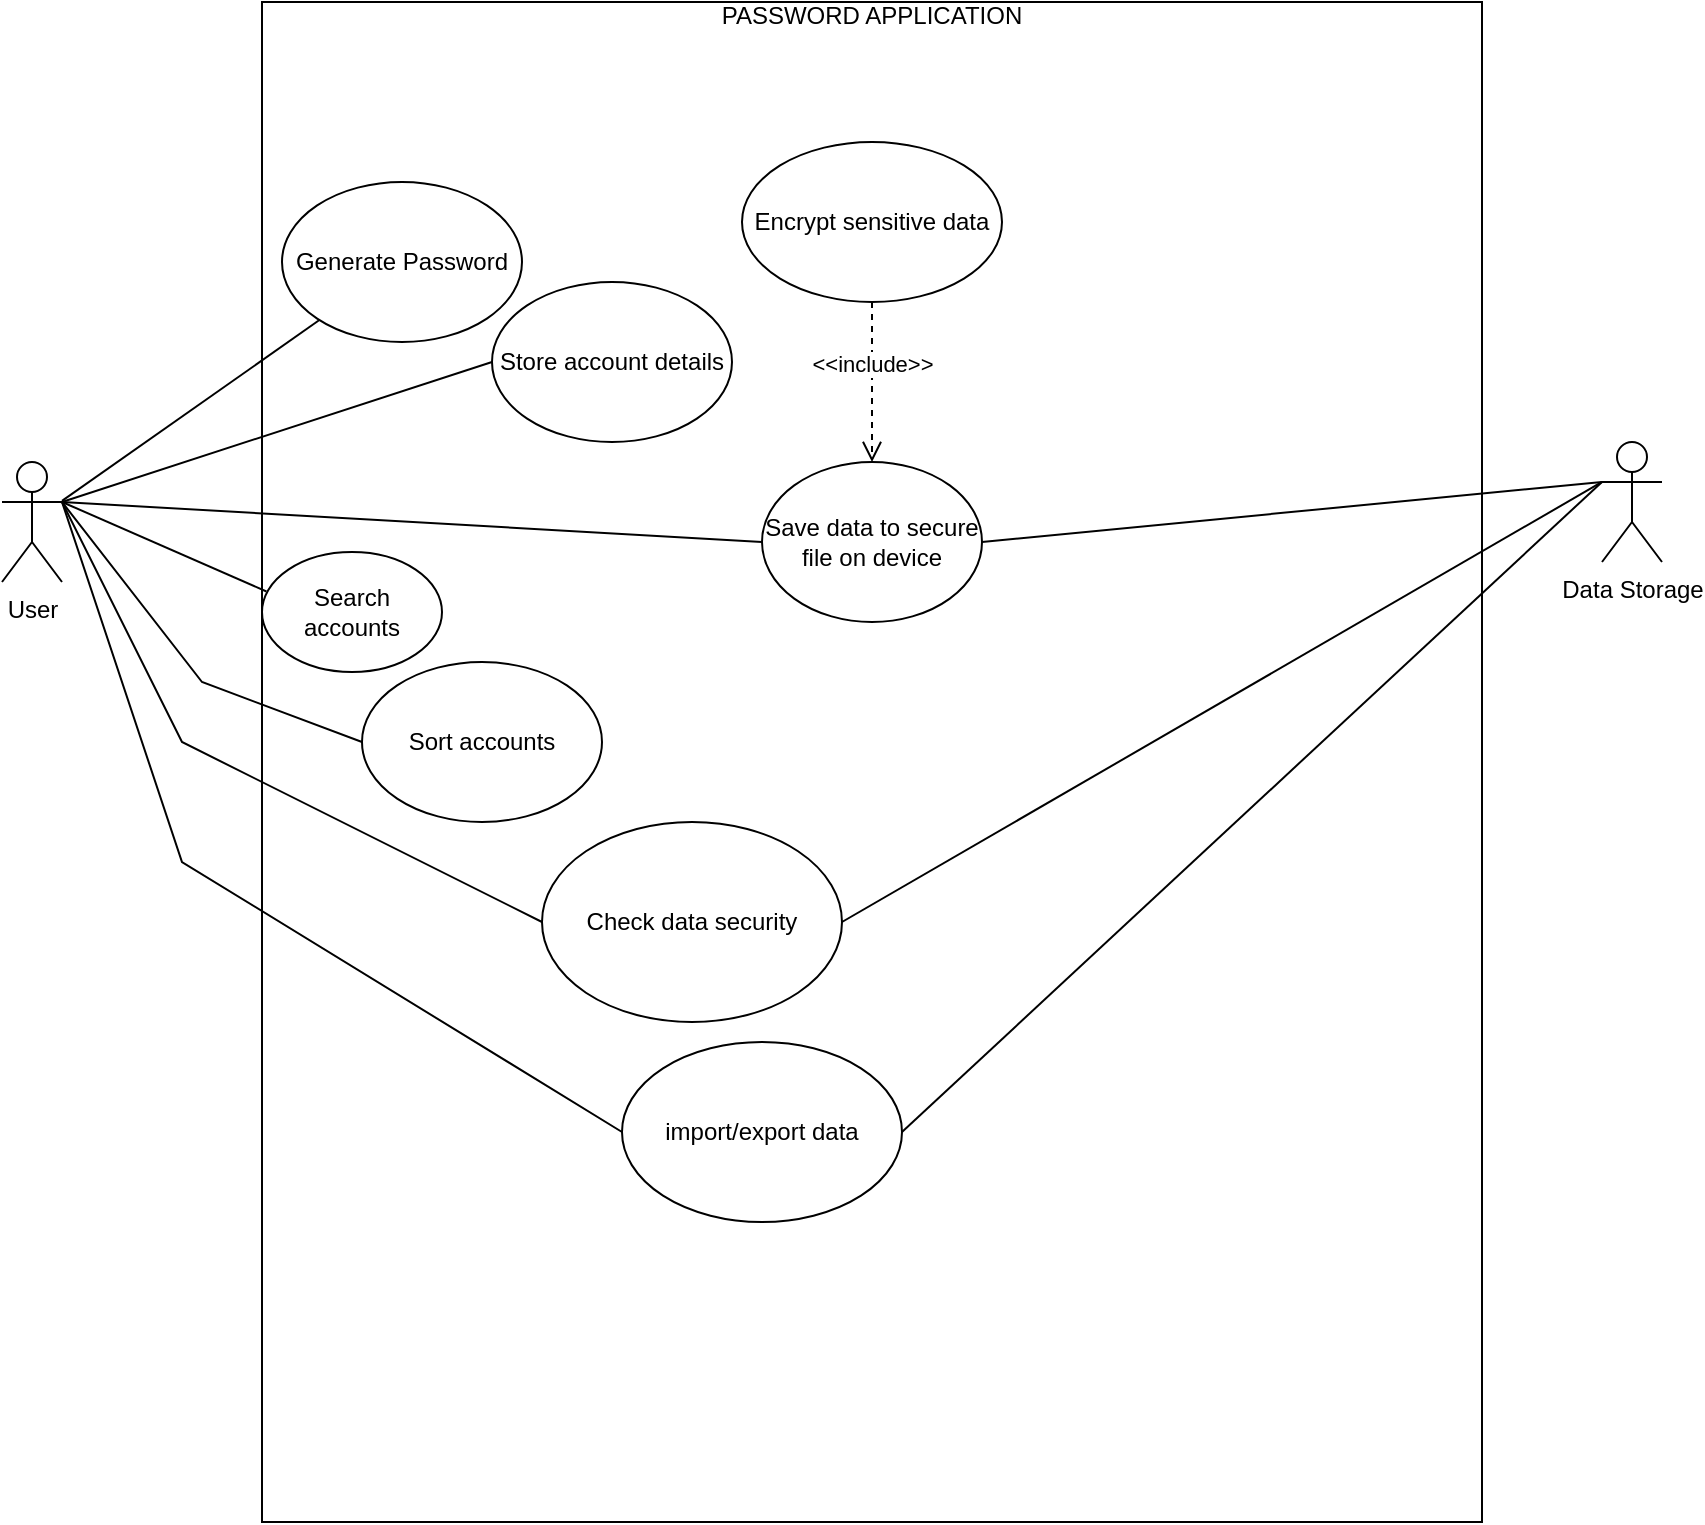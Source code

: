 <mxfile version="15.7.3" type="device"><diagram id="M1eogcFljcxqq93BQg5z" name="Page-1"><mxGraphModel dx="1160" dy="1356" grid="1" gridSize="10" guides="1" tooltips="1" connect="1" arrows="1" fold="1" page="1" pageScale="1" pageWidth="827" pageHeight="1169" math="0" shadow="0"><root><mxCell id="0"/><mxCell id="1" parent="0"/><mxCell id="KlshqmEBYK9rxhmQ41FO-1" value="&lt;div align=&quot;center&quot;&gt;PASSWORD APPLICATION&lt;/div&gt;" style="verticalAlign=top;align=center;overflow=fill;fontSize=12;fontFamily=Helvetica;html=1;" vertex="1" parent="1"><mxGeometry x="380" y="310" width="610" height="760" as="geometry"/></mxCell><mxCell id="KlshqmEBYK9rxhmQ41FO-2" value="User" style="shape=umlActor;verticalLabelPosition=bottom;verticalAlign=top;html=1;outlineConnect=0;" vertex="1" parent="1"><mxGeometry x="250" y="540" width="30" height="60" as="geometry"/></mxCell><mxCell id="KlshqmEBYK9rxhmQ41FO-3" value="Data Storage" style="shape=umlActor;verticalLabelPosition=bottom;verticalAlign=top;html=1;outlineConnect=0;" vertex="1" parent="1"><mxGeometry x="1050" y="530" width="30" height="60" as="geometry"/></mxCell><mxCell id="KlshqmEBYK9rxhmQ41FO-4" value="Generate Password" style="ellipse;whiteSpace=wrap;html=1;align=center;" vertex="1" parent="1"><mxGeometry x="390" y="400" width="120" height="80" as="geometry"/></mxCell><mxCell id="KlshqmEBYK9rxhmQ41FO-5" value="Store account details" style="ellipse;whiteSpace=wrap;html=1;align=center;" vertex="1" parent="1"><mxGeometry x="495" y="450" width="120" height="80" as="geometry"/></mxCell><mxCell id="KlshqmEBYK9rxhmQ41FO-6" value="&lt;div&gt;Search &lt;br&gt;&lt;/div&gt;&lt;div&gt; accounts&lt;/div&gt;" style="ellipse;whiteSpace=wrap;html=1;align=center;" vertex="1" parent="1"><mxGeometry x="380" y="585" width="90" height="60" as="geometry"/></mxCell><mxCell id="KlshqmEBYK9rxhmQ41FO-7" value="Sort accounts " style="ellipse;whiteSpace=wrap;html=1;align=center;" vertex="1" parent="1"><mxGeometry x="430" y="640" width="120" height="80" as="geometry"/></mxCell><mxCell id="KlshqmEBYK9rxhmQ41FO-8" value="" style="endArrow=none;html=1;rounded=0;" edge="1" parent="1" source="KlshqmEBYK9rxhmQ41FO-2" target="KlshqmEBYK9rxhmQ41FO-4"><mxGeometry width="50" height="50" relative="1" as="geometry"><mxPoint x="620" y="890" as="sourcePoint"/><mxPoint x="670" y="840" as="targetPoint"/></mxGeometry></mxCell><mxCell id="KlshqmEBYK9rxhmQ41FO-9" value="" style="endArrow=none;html=1;rounded=0;exitX=1;exitY=0.333;exitDx=0;exitDy=0;exitPerimeter=0;entryX=0;entryY=0.5;entryDx=0;entryDy=0;" edge="1" parent="1" source="KlshqmEBYK9rxhmQ41FO-2" target="KlshqmEBYK9rxhmQ41FO-5"><mxGeometry width="50" height="50" relative="1" as="geometry"><mxPoint x="620" y="890" as="sourcePoint"/><mxPoint x="670" y="840" as="targetPoint"/></mxGeometry></mxCell><mxCell id="KlshqmEBYK9rxhmQ41FO-10" value="" style="endArrow=none;html=1;rounded=0;entryX=0;entryY=0.333;entryDx=0;entryDy=0;entryPerimeter=0;exitX=1;exitY=0.5;exitDx=0;exitDy=0;" edge="1" parent="1" source="KlshqmEBYK9rxhmQ41FO-16" target="KlshqmEBYK9rxhmQ41FO-3"><mxGeometry width="50" height="50" relative="1" as="geometry"><mxPoint x="1050" y="440" as="sourcePoint"/><mxPoint x="670" y="840" as="targetPoint"/></mxGeometry></mxCell><mxCell id="KlshqmEBYK9rxhmQ41FO-13" value="" style="endArrow=none;html=1;rounded=0;exitX=1;exitY=0.333;exitDx=0;exitDy=0;exitPerimeter=0;entryX=0.025;entryY=0.329;entryDx=0;entryDy=0;entryPerimeter=0;" edge="1" parent="1" source="KlshqmEBYK9rxhmQ41FO-2" target="KlshqmEBYK9rxhmQ41FO-6"><mxGeometry width="50" height="50" relative="1" as="geometry"><mxPoint x="620" y="890" as="sourcePoint"/><mxPoint x="670" y="840" as="targetPoint"/></mxGeometry></mxCell><mxCell id="KlshqmEBYK9rxhmQ41FO-14" value="" style="endArrow=none;html=1;rounded=0;exitX=1;exitY=0.333;exitDx=0;exitDy=0;exitPerimeter=0;entryX=0;entryY=0.5;entryDx=0;entryDy=0;" edge="1" parent="1" source="KlshqmEBYK9rxhmQ41FO-2" target="KlshqmEBYK9rxhmQ41FO-7"><mxGeometry width="50" height="50" relative="1" as="geometry"><mxPoint x="620" y="890" as="sourcePoint"/><mxPoint x="670" y="840" as="targetPoint"/><Array as="points"><mxPoint x="350" y="650"/></Array></mxGeometry></mxCell><mxCell id="KlshqmEBYK9rxhmQ41FO-15" value="Encrypt sensitive data " style="ellipse;whiteSpace=wrap;html=1;align=center;" vertex="1" parent="1"><mxGeometry x="620" y="380" width="130" height="80" as="geometry"/></mxCell><mxCell id="KlshqmEBYK9rxhmQ41FO-16" value="Save data to secure file on device" style="ellipse;whiteSpace=wrap;html=1;align=center;" vertex="1" parent="1"><mxGeometry x="630" y="540" width="110" height="80" as="geometry"/></mxCell><mxCell id="KlshqmEBYK9rxhmQ41FO-17" value="&amp;lt;&amp;lt;include&amp;gt;&amp;gt;" style="html=1;verticalAlign=bottom;endArrow=open;dashed=1;endSize=8;rounded=0;exitX=0.5;exitY=1;exitDx=0;exitDy=0;entryX=0.5;entryY=0;entryDx=0;entryDy=0;" edge="1" parent="1" source="KlshqmEBYK9rxhmQ41FO-15" target="KlshqmEBYK9rxhmQ41FO-16"><mxGeometry relative="1" as="geometry"><mxPoint x="680" y="760" as="sourcePoint"/><mxPoint x="1070" y="750" as="targetPoint"/></mxGeometry></mxCell><mxCell id="KlshqmEBYK9rxhmQ41FO-19" value="Check data security" style="ellipse;whiteSpace=wrap;html=1;align=center;" vertex="1" parent="1"><mxGeometry x="520" y="720" width="150" height="100" as="geometry"/></mxCell><mxCell id="KlshqmEBYK9rxhmQ41FO-20" value="import/export data" style="ellipse;whiteSpace=wrap;html=1;align=center;" vertex="1" parent="1"><mxGeometry x="560" y="830" width="140" height="90" as="geometry"/></mxCell><mxCell id="KlshqmEBYK9rxhmQ41FO-21" value="" style="endArrow=none;html=1;rounded=0;entryX=0;entryY=0.5;entryDx=0;entryDy=0;exitX=1;exitY=0.333;exitDx=0;exitDy=0;exitPerimeter=0;" edge="1" parent="1" source="KlshqmEBYK9rxhmQ41FO-2" target="KlshqmEBYK9rxhmQ41FO-19"><mxGeometry width="50" height="50" relative="1" as="geometry"><mxPoint x="620" y="780" as="sourcePoint"/><mxPoint x="670" y="730" as="targetPoint"/><Array as="points"><mxPoint x="340" y="680"/></Array></mxGeometry></mxCell><mxCell id="KlshqmEBYK9rxhmQ41FO-22" value="" style="endArrow=none;html=1;rounded=0;exitX=1;exitY=0.5;exitDx=0;exitDy=0;entryX=0;entryY=0.333;entryDx=0;entryDy=0;entryPerimeter=0;" edge="1" parent="1" source="KlshqmEBYK9rxhmQ41FO-19" target="KlshqmEBYK9rxhmQ41FO-3"><mxGeometry width="50" height="50" relative="1" as="geometry"><mxPoint x="620" y="780" as="sourcePoint"/><mxPoint x="670" y="730" as="targetPoint"/></mxGeometry></mxCell><mxCell id="KlshqmEBYK9rxhmQ41FO-23" value="" style="endArrow=none;html=1;rounded=0;entryX=1;entryY=0.333;entryDx=0;entryDy=0;entryPerimeter=0;exitX=0;exitY=0.5;exitDx=0;exitDy=0;" edge="1" parent="1" source="KlshqmEBYK9rxhmQ41FO-20" target="KlshqmEBYK9rxhmQ41FO-2"><mxGeometry width="50" height="50" relative="1" as="geometry"><mxPoint x="620" y="780" as="sourcePoint"/><mxPoint x="670" y="730" as="targetPoint"/><Array as="points"><mxPoint x="340" y="740"/></Array></mxGeometry></mxCell><mxCell id="KlshqmEBYK9rxhmQ41FO-24" value="" style="endArrow=none;html=1;rounded=0;exitX=1;exitY=0.5;exitDx=0;exitDy=0;entryX=0;entryY=0.333;entryDx=0;entryDy=0;entryPerimeter=0;" edge="1" parent="1" source="KlshqmEBYK9rxhmQ41FO-20" target="KlshqmEBYK9rxhmQ41FO-3"><mxGeometry width="50" height="50" relative="1" as="geometry"><mxPoint x="620" y="780" as="sourcePoint"/><mxPoint x="1050" y="680" as="targetPoint"/></mxGeometry></mxCell><mxCell id="KlshqmEBYK9rxhmQ41FO-25" value="" style="endArrow=none;html=1;rounded=0;exitX=1;exitY=0.333;exitDx=0;exitDy=0;exitPerimeter=0;entryX=0;entryY=0.5;entryDx=0;entryDy=0;" edge="1" parent="1" source="KlshqmEBYK9rxhmQ41FO-2" target="KlshqmEBYK9rxhmQ41FO-16"><mxGeometry width="50" height="50" relative="1" as="geometry"><mxPoint x="730" y="750" as="sourcePoint"/><mxPoint x="780" y="700" as="targetPoint"/></mxGeometry></mxCell></root></mxGraphModel></diagram></mxfile>